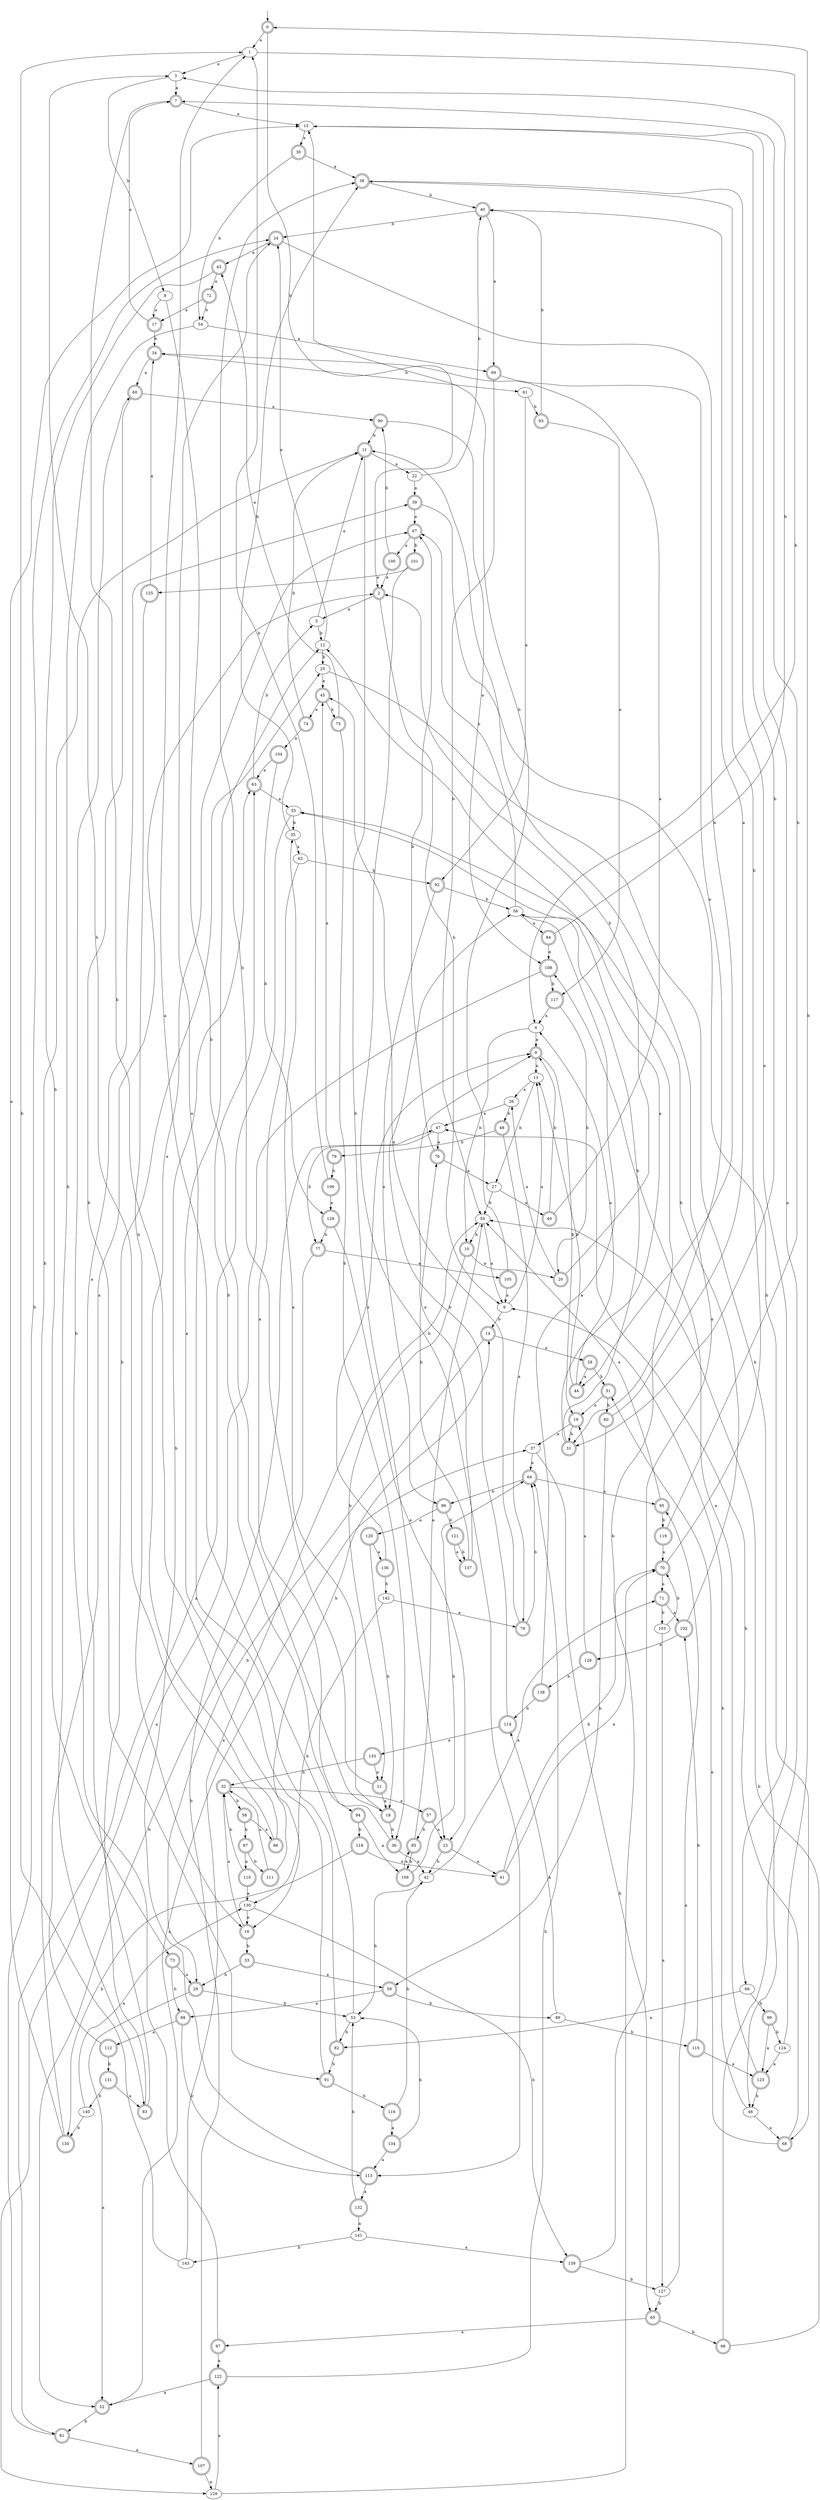 digraph RandomDFA {
  __start0 [label="", shape=none];
  __start0 -> 0 [label=""];
  0 [shape=circle] [shape=doublecircle]
  0 -> 1 [label="a"]
  0 -> 2 [label="b"]
  1
  1 -> 3 [label="a"]
  1 -> 4 [label="b"]
  2 [shape=doublecircle]
  2 -> 5 [label="a"]
  2 -> 6 [label="b"]
  3
  3 -> 7 [label="a"]
  3 -> 8 [label="b"]
  4
  4 -> 9 [label="a"]
  4 -> 10 [label="b"]
  5
  5 -> 11 [label="a"]
  5 -> 12 [label="b"]
  6
  6 -> 13 [label="a"]
  6 -> 14 [label="b"]
  7 [shape=doublecircle]
  7 -> 15 [label="a"]
  7 -> 16 [label="b"]
  8
  8 -> 17 [label="a"]
  8 -> 18 [label="b"]
  9 [shape=doublecircle]
  9 -> 13 [label="a"]
  9 -> 19 [label="b"]
  10 [shape=doublecircle]
  10 -> 20 [label="a"]
  10 -> 21 [label="b"]
  11 [shape=doublecircle]
  11 -> 22 [label="a"]
  11 -> 23 [label="b"]
  12
  12 -> 24 [label="a"]
  12 -> 25 [label="b"]
  13
  13 -> 26 [label="a"]
  13 -> 27 [label="b"]
  14 [shape=doublecircle]
  14 -> 28 [label="a"]
  14 -> 29 [label="b"]
  15
  15 -> 30 [label="a"]
  15 -> 31 [label="b"]
  16 [shape=doublecircle]
  16 -> 32 [label="a"]
  16 -> 33 [label="b"]
  17 [shape=doublecircle]
  17 -> 7 [label="a"]
  17 -> 34 [label="b"]
  18 [shape=doublecircle]
  18 -> 35 [label="a"]
  18 -> 36 [label="b"]
  19 [shape=doublecircle]
  19 -> 37 [label="a"]
  19 -> 31 [label="b"]
  20 [shape=doublecircle]
  20 -> 26 [label="a"]
  20 -> 2 [label="b"]
  21 [shape=doublecircle]
  21 -> 18 [label="a"]
  21 -> 38 [label="b"]
  22
  22 -> 39 [label="a"]
  22 -> 40 [label="b"]
  23 [shape=doublecircle]
  23 -> 41 [label="a"]
  23 -> 42 [label="b"]
  24 [shape=doublecircle]
  24 -> 43 [label="a"]
  24 -> 44 [label="b"]
  25
  25 -> 45 [label="a"]
  25 -> 46 [label="b"]
  26
  26 -> 47 [label="a"]
  26 -> 48 [label="b"]
  27
  27 -> 49 [label="a"]
  27 -> 50 [label="b"]
  28 [shape=doublecircle]
  28 -> 44 [label="a"]
  28 -> 51 [label="b"]
  29 [shape=doublecircle]
  29 -> 52 [label="a"]
  29 -> 53 [label="b"]
  30 [shape=doublecircle]
  30 -> 38 [label="a"]
  30 -> 54 [label="b"]
  31 [shape=doublecircle]
  31 -> 55 [label="a"]
  31 -> 56 [label="b"]
  32 [shape=doublecircle]
  32 -> 57 [label="a"]
  32 -> 58 [label="b"]
  33 [shape=doublecircle]
  33 -> 59 [label="a"]
  33 -> 29 [label="b"]
  34 [shape=doublecircle]
  34 -> 60 [label="a"]
  34 -> 61 [label="b"]
  35
  35 -> 62 [label="a"]
  35 -> 38 [label="b"]
  36 [shape=doublecircle]
  36 -> 42 [label="a"]
  36 -> 63 [label="b"]
  37
  37 -> 64 [label="a"]
  37 -> 65 [label="b"]
  38 [shape=doublecircle]
  38 -> 66 [label="a"]
  38 -> 40 [label="b"]
  39 [shape=doublecircle]
  39 -> 67 [label="a"]
  39 -> 68 [label="b"]
  40 [shape=doublecircle]
  40 -> 69 [label="a"]
  40 -> 24 [label="b"]
  41 [shape=doublecircle]
  41 -> 70 [label="a"]
  41 -> 70 [label="b"]
  42
  42 -> 71 [label="a"]
  42 -> 53 [label="b"]
  43 [shape=doublecircle]
  43 -> 72 [label="a"]
  43 -> 73 [label="b"]
  44 [shape=doublecircle]
  44 -> 4 [label="a"]
  44 -> 13 [label="b"]
  45 [shape=doublecircle]
  45 -> 74 [label="a"]
  45 -> 75 [label="b"]
  46
  46 -> 68 [label="a"]
  46 -> 6 [label="b"]
  47
  47 -> 76 [label="a"]
  47 -> 77 [label="b"]
  48 [shape=doublecircle]
  48 -> 78 [label="a"]
  48 -> 79 [label="b"]
  49 [shape=doublecircle]
  49 -> 34 [label="a"]
  49 -> 9 [label="b"]
  50
  50 -> 6 [label="a"]
  50 -> 10 [label="b"]
  51 [shape=doublecircle]
  51 -> 19 [label="a"]
  51 -> 80 [label="b"]
  52 [shape=doublecircle]
  52 -> 37 [label="a"]
  52 -> 81 [label="b"]
  53
  53 -> 1 [label="a"]
  53 -> 82 [label="b"]
  54
  54 -> 69 [label="a"]
  54 -> 83 [label="b"]
  55
  55 -> 81 [label="a"]
  55 -> 35 [label="b"]
  56
  56 -> 84 [label="a"]
  56 -> 67 [label="b"]
  57 [shape=doublecircle]
  57 -> 23 [label="a"]
  57 -> 85 [label="b"]
  58 [shape=doublecircle]
  58 -> 86 [label="a"]
  58 -> 87 [label="b"]
  59 [shape=doublecircle]
  59 -> 88 [label="a"]
  59 -> 89 [label="b"]
  60 [shape=doublecircle]
  60 -> 90 [label="a"]
  60 -> 91 [label="b"]
  61
  61 -> 92 [label="a"]
  61 -> 93 [label="b"]
  62
  62 -> 94 [label="a"]
  62 -> 92 [label="b"]
  63 [shape=doublecircle]
  63 -> 55 [label="a"]
  63 -> 5 [label="b"]
  64 [shape=doublecircle]
  64 -> 95 [label="a"]
  64 -> 96 [label="b"]
  65 [shape=doublecircle]
  65 -> 97 [label="a"]
  65 -> 98 [label="b"]
  66
  66 -> 82 [label="a"]
  66 -> 99 [label="b"]
  67 [shape=doublecircle]
  67 -> 100 [label="a"]
  67 -> 101 [label="b"]
  68 [shape=doublecircle]
  68 -> 51 [label="a"]
  68 -> 47 [label="b"]
  69 [shape=doublecircle]
  69 -> 31 [label="a"]
  69 -> 50 [label="b"]
  70 [shape=doublecircle]
  70 -> 71 [label="a"]
  70 -> 38 [label="b"]
  71 [shape=doublecircle]
  71 -> 102 [label="a"]
  71 -> 103 [label="b"]
  72 [shape=doublecircle]
  72 -> 17 [label="a"]
  72 -> 54 [label="b"]
  73 [shape=doublecircle]
  73 -> 29 [label="a"]
  73 -> 88 [label="b"]
  74 [shape=doublecircle]
  74 -> 104 [label="a"]
  74 -> 11 [label="b"]
  75 [shape=doublecircle]
  75 -> 43 [label="a"]
  75 -> 36 [label="b"]
  76 [shape=doublecircle]
  76 -> 27 [label="a"]
  76 -> 67 [label="b"]
  77 [shape=doublecircle]
  77 -> 105 [label="a"]
  77 -> 52 [label="b"]
  78 [shape=doublecircle]
  78 -> 45 [label="a"]
  78 -> 64 [label="b"]
  79 [shape=doublecircle]
  79 -> 45 [label="a"]
  79 -> 106 [label="b"]
  80 [shape=doublecircle]
  80 -> 40 [label="a"]
  80 -> 59 [label="b"]
  81 [shape=doublecircle]
  81 -> 107 [label="a"]
  81 -> 24 [label="b"]
  82 [shape=doublecircle]
  82 -> 24 [label="a"]
  82 -> 91 [label="b"]
  83 [shape=doublecircle]
  83 -> 39 [label="a"]
  83 -> 25 [label="b"]
  84 [shape=doublecircle]
  84 -> 108 [label="a"]
  84 -> 3 [label="b"]
  85 [shape=doublecircle]
  85 -> 50 [label="a"]
  85 -> 109 [label="b"]
  86 [shape=doublecircle]
  86 -> 67 [label="a"]
  86 -> 3 [label="b"]
  87 [shape=doublecircle]
  87 -> 110 [label="a"]
  87 -> 111 [label="b"]
  88 [shape=doublecircle]
  88 -> 112 [label="a"]
  88 -> 113 [label="b"]
  89
  89 -> 114 [label="a"]
  89 -> 115 [label="b"]
  90 [shape=doublecircle]
  90 -> 108 [label="a"]
  90 -> 11 [label="b"]
  91 [shape=doublecircle]
  91 -> 12 [label="a"]
  91 -> 116 [label="b"]
  92 [shape=doublecircle]
  92 -> 96 [label="a"]
  92 -> 56 [label="b"]
  93 [shape=doublecircle]
  93 -> 117 [label="a"]
  93 -> 40 [label="b"]
  94 [shape=doublecircle]
  94 -> 109 [label="a"]
  94 -> 118 [label="b"]
  95 [shape=doublecircle]
  95 -> 50 [label="a"]
  95 -> 119 [label="b"]
  96 [shape=doublecircle]
  96 -> 120 [label="a"]
  96 -> 121 [label="b"]
  97 [shape=doublecircle]
  97 -> 122 [label="a"]
  97 -> 60 [label="b"]
  98 [shape=doublecircle]
  98 -> 15 [label="a"]
  98 -> 50 [label="b"]
  99 [shape=doublecircle]
  99 -> 123 [label="a"]
  99 -> 124 [label="b"]
  100 [shape=doublecircle]
  100 -> 2 [label="a"]
  100 -> 90 [label="b"]
  101 [shape=doublecircle]
  101 -> 125 [label="a"]
  101 -> 113 [label="b"]
  102 [shape=doublecircle]
  102 -> 126 [label="a"]
  102 -> 55 [label="b"]
  103
  103 -> 127 [label="a"]
  103 -> 70 [label="b"]
  104 [shape=doublecircle]
  104 -> 63 [label="a"]
  104 -> 128 [label="b"]
  105 [shape=doublecircle]
  105 -> 6 [label="a"]
  105 -> 15 [label="b"]
  106 [shape=doublecircle]
  106 -> 128 [label="a"]
  106 -> 1 [label="b"]
  107 [shape=doublecircle]
  107 -> 129 [label="a"]
  107 -> 47 [label="b"]
  108 [shape=doublecircle]
  108 -> 129 [label="a"]
  108 -> 117 [label="b"]
  109 [shape=doublecircle]
  109 -> 85 [label="a"]
  109 -> 64 [label="b"]
  110 [shape=doublecircle]
  110 -> 130 [label="a"]
  110 -> 32 [label="b"]
  111 [shape=doublecircle]
  111 -> 32 [label="a"]
  111 -> 14 [label="b"]
  112 [shape=doublecircle]
  112 -> 2 [label="a"]
  112 -> 131 [label="b"]
  113 [shape=doublecircle]
  113 -> 132 [label="a"]
  113 -> 63 [label="b"]
  114 [shape=doublecircle]
  114 -> 133 [label="a"]
  114 -> 56 [label="b"]
  115 [shape=doublecircle]
  115 -> 123 [label="a"]
  115 -> 102 [label="b"]
  116 [shape=doublecircle]
  116 -> 134 [label="a"]
  116 -> 42 [label="b"]
  117 [shape=doublecircle]
  117 -> 4 [label="a"]
  117 -> 20 [label="b"]
  118 [shape=doublecircle]
  118 -> 41 [label="a"]
  118 -> 135 [label="b"]
  119 [shape=doublecircle]
  119 -> 70 [label="a"]
  119 -> 7 [label="b"]
  120 [shape=doublecircle]
  120 -> 136 [label="a"]
  120 -> 18 [label="b"]
  121 [shape=doublecircle]
  121 -> 137 [label="a"]
  121 -> 137 [label="b"]
  122 [shape=doublecircle]
  122 -> 52 [label="a"]
  122 -> 64 [label="b"]
  123 [shape=doublecircle]
  123 -> 108 [label="a"]
  123 -> 46 [label="b"]
  124
  124 -> 123 [label="a"]
  124 -> 0 [label="b"]
  125 [shape=doublecircle]
  125 -> 34 [label="a"]
  125 -> 16 [label="b"]
  126 [shape=doublecircle]
  126 -> 19 [label="a"]
  126 -> 138 [label="b"]
  127
  127 -> 95 [label="a"]
  127 -> 65 [label="b"]
  128 [shape=doublecircle]
  128 -> 23 [label="a"]
  128 -> 77 [label="b"]
  129
  129 -> 122 [label="a"]
  129 -> 12 [label="b"]
  130
  130 -> 16 [label="a"]
  130 -> 139 [label="b"]
  131 [shape=doublecircle]
  131 -> 83 [label="a"]
  131 -> 140 [label="b"]
  132 [shape=doublecircle]
  132 -> 141 [label="a"]
  132 -> 53 [label="b"]
  133 [shape=doublecircle]
  133 -> 21 [label="a"]
  133 -> 32 [label="b"]
  134 [shape=doublecircle]
  134 -> 113 [label="a"]
  134 -> 53 [label="b"]
  135 [shape=doublecircle]
  135 -> 15 [label="a"]
  135 -> 11 [label="b"]
  136 [shape=doublecircle]
  136 -> 9 [label="a"]
  136 -> 142 [label="b"]
  137 [shape=doublecircle]
  137 -> 9 [label="a"]
  137 -> 76 [label="b"]
  138 [shape=doublecircle]
  138 -> 56 [label="a"]
  138 -> 114 [label="b"]
  139 [shape=doublecircle]
  139 -> 11 [label="a"]
  139 -> 127 [label="b"]
  140
  140 -> 130 [label="a"]
  140 -> 135 [label="b"]
  141
  141 -> 139 [label="a"]
  141 -> 143 [label="b"]
  142
  142 -> 78 [label="a"]
  142 -> 130 [label="b"]
  143
  143 -> 50 [label="a"]
  143 -> 1 [label="b"]
}
